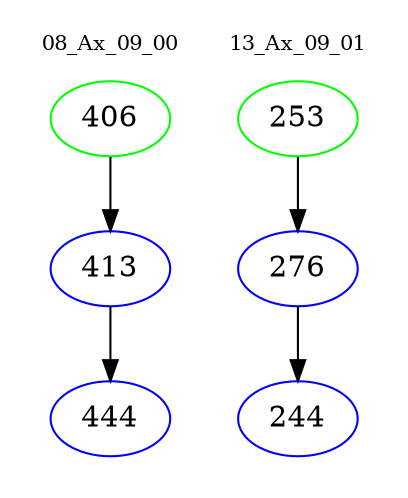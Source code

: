 digraph{
subgraph cluster_0 {
color = white
label = "08_Ax_09_00";
fontsize=10;
T0_406 [label="406", color="green"]
T0_406 -> T0_413 [color="black"]
T0_413 [label="413", color="blue"]
T0_413 -> T0_444 [color="black"]
T0_444 [label="444", color="blue"]
}
subgraph cluster_1 {
color = white
label = "13_Ax_09_01";
fontsize=10;
T1_253 [label="253", color="green"]
T1_253 -> T1_276 [color="black"]
T1_276 [label="276", color="blue"]
T1_276 -> T1_244 [color="black"]
T1_244 [label="244", color="blue"]
}
}
